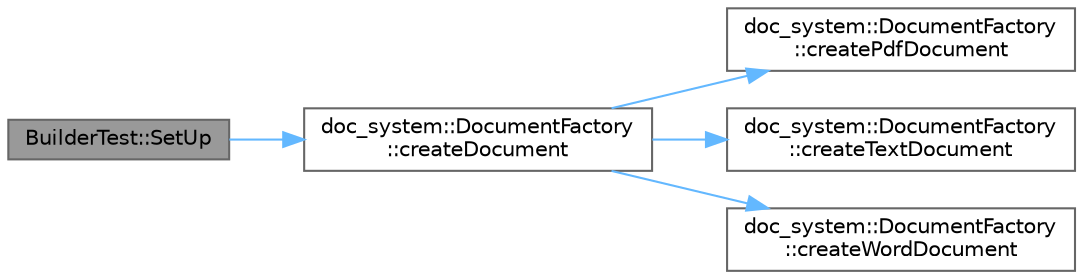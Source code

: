 digraph "BuilderTest::SetUp"
{
 // INTERACTIVE_SVG=YES
 // LATEX_PDF_SIZE
  bgcolor="transparent";
  edge [fontname=Helvetica,fontsize=10,labelfontname=Helvetica,labelfontsize=10];
  node [fontname=Helvetica,fontsize=10,shape=box,height=0.2,width=0.4];
  rankdir="LR";
  Node1 [id="Node000001",label="BuilderTest::SetUp",height=0.2,width=0.4,color="gray40", fillcolor="grey60", style="filled", fontcolor="black",tooltip=" "];
  Node1 -> Node2 [id="edge1_Node000001_Node000002",color="steelblue1",style="solid",tooltip=" "];
  Node2 [id="Node000002",label="doc_system::DocumentFactory\l::createDocument",height=0.2,width=0.4,color="grey40", fillcolor="white", style="filled",URL="$classdoc__system_1_1_document_factory.html#a60c85c3aed2b413f6220de1c25a9f195",tooltip=" "];
  Node2 -> Node3 [id="edge2_Node000002_Node000003",color="steelblue1",style="solid",tooltip=" "];
  Node3 [id="Node000003",label="doc_system::DocumentFactory\l::createPdfDocument",height=0.2,width=0.4,color="grey40", fillcolor="white", style="filled",URL="$classdoc__system_1_1_document_factory.html#a68b6952085bdd38f33b2ab9151b5c5d0",tooltip=" "];
  Node2 -> Node4 [id="edge3_Node000002_Node000004",color="steelblue1",style="solid",tooltip=" "];
  Node4 [id="Node000004",label="doc_system::DocumentFactory\l::createTextDocument",height=0.2,width=0.4,color="grey40", fillcolor="white", style="filled",URL="$classdoc__system_1_1_document_factory.html#a6b60ff3af1c7608e3c7af7a81d0f4407",tooltip=" "];
  Node2 -> Node5 [id="edge4_Node000002_Node000005",color="steelblue1",style="solid",tooltip=" "];
  Node5 [id="Node000005",label="doc_system::DocumentFactory\l::createWordDocument",height=0.2,width=0.4,color="grey40", fillcolor="white", style="filled",URL="$classdoc__system_1_1_document_factory.html#a2fe8ad709e1cd4e485733f698c8af8cc",tooltip=" "];
}
